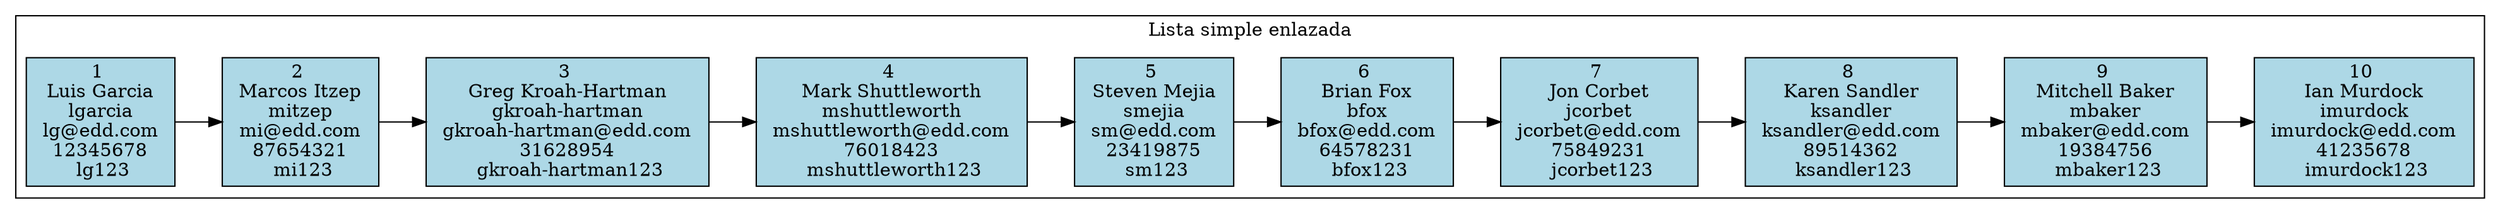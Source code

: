 digraph ListaEnlazada {
  rankdir=LR;
  nodesep=0.5;

  subgraph cluster_0 {
    label="Lista simple enlazada";
    fontsize=14;
    color=black;
    style=filled;
    fillcolor=white;
    node [shape=record, style=filled, fillcolor=lightblue];

    nodo0 [label="{1 \n Luis Garcia \n lgarcia \n lg@edd.com \n 12345678 \n lg123}"];
    nodo0 -> nodo1;
    nodo1 [label="{2 \n Marcos Itzep \n mitzep \n mi@edd.com \n 87654321 \n mi123}"];
    nodo1 -> nodo2;
    nodo2 [label="{3 \n Greg Kroah-Hartman \n gkroah-hartman \n gkroah-hartman@edd.com \n 31628954 \n gkroah-hartman123}"];
    nodo2 -> nodo3;
    nodo3 [label="{4 \n Mark Shuttleworth \n mshuttleworth \n mshuttleworth@edd.com \n 76018423 \n mshuttleworth123}"];
    nodo3 -> nodo4;
    nodo4 [label="{5 \n Steven Mejia \n smejia \n sm@edd.com \n 23419875 \n sm123}"];
    nodo4 -> nodo5;
    nodo5 [label="{6 \n Brian Fox \n bfox \n bfox@edd.com \n 64578231 \n bfox123}"];
    nodo5 -> nodo6;
    nodo6 [label="{7 \n Jon Corbet \n jcorbet \n jcorbet@edd.com \n 75849231 \n jcorbet123}"];
    nodo6 -> nodo7;
    nodo7 [label="{8 \n Karen Sandler \n ksandler \n ksandler@edd.com \n 89514362 \n ksandler123}"];
    nodo7 -> nodo8;
    nodo8 [label="{9 \n Mitchell Baker \n mbaker \n mbaker@edd.com \n 19384756 \n mbaker123}"];
    nodo8 -> nodo9;
    nodo9 [label="{10 \n Ian Murdock \n imurdock \n imurdock@edd.com \n 41235678 \n imurdock123}"];
  }
}
